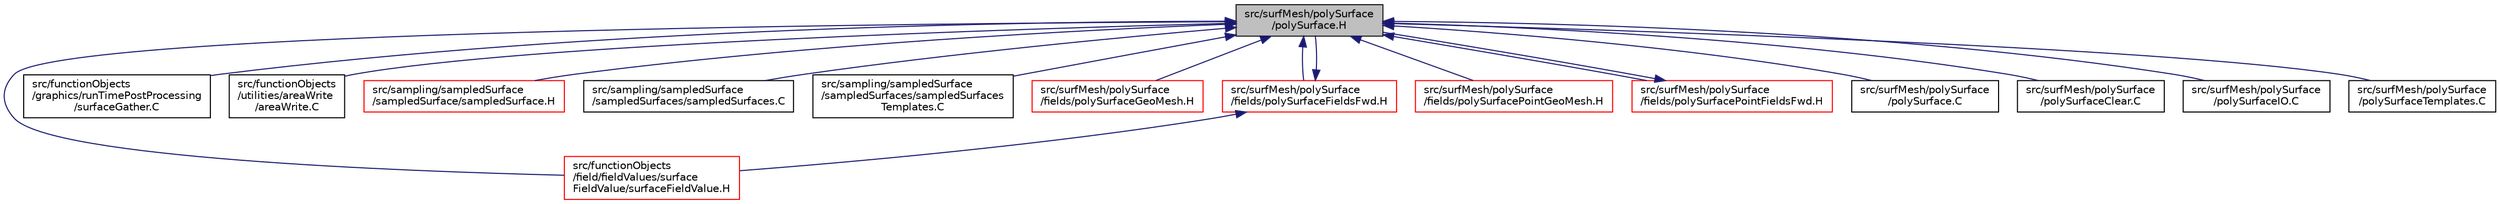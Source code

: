 digraph "src/surfMesh/polySurface/polySurface.H"
{
  bgcolor="transparent";
  edge [fontname="Helvetica",fontsize="10",labelfontname="Helvetica",labelfontsize="10"];
  node [fontname="Helvetica",fontsize="10",shape=record];
  Node1 [label="src/surfMesh/polySurface\l/polySurface.H",height=0.2,width=0.4,color="black", fillcolor="grey75", style="filled" fontcolor="black"];
  Node1 -> Node2 [dir="back",color="midnightblue",fontsize="10",style="solid",fontname="Helvetica"];
  Node2 [label="src/functionObjects\l/field/fieldValues/surface\lFieldValue/surfaceFieldValue.H",height=0.2,width=0.4,color="red",URL="$surfaceFieldValue_8H.html"];
  Node1 -> Node3 [dir="back",color="midnightblue",fontsize="10",style="solid",fontname="Helvetica"];
  Node3 [label="src/functionObjects\l/graphics/runTimePostProcessing\l/surfaceGather.C",height=0.2,width=0.4,color="black",URL="$surfaceGather_8C.html"];
  Node1 -> Node4 [dir="back",color="midnightblue",fontsize="10",style="solid",fontname="Helvetica"];
  Node4 [label="src/functionObjects\l/utilities/areaWrite\l/areaWrite.C",height=0.2,width=0.4,color="black",URL="$areaWrite_8C.html"];
  Node1 -> Node5 [dir="back",color="midnightblue",fontsize="10",style="solid",fontname="Helvetica"];
  Node5 [label="src/sampling/sampledSurface\l/sampledSurface/sampledSurface.H",height=0.2,width=0.4,color="red",URL="$sampledSurface_8H.html"];
  Node1 -> Node6 [dir="back",color="midnightblue",fontsize="10",style="solid",fontname="Helvetica"];
  Node6 [label="src/sampling/sampledSurface\l/sampledSurfaces/sampledSurfaces.C",height=0.2,width=0.4,color="black",URL="$sampledSurfaces_8C.html"];
  Node1 -> Node7 [dir="back",color="midnightblue",fontsize="10",style="solid",fontname="Helvetica"];
  Node7 [label="src/sampling/sampledSurface\l/sampledSurfaces/sampledSurfaces\lTemplates.C",height=0.2,width=0.4,color="black",URL="$sampledSurfacesTemplates_8C.html"];
  Node1 -> Node8 [dir="back",color="midnightblue",fontsize="10",style="solid",fontname="Helvetica"];
  Node8 [label="src/surfMesh/polySurface\l/fields/polySurfaceGeoMesh.H",height=0.2,width=0.4,color="red",URL="$polySurfaceGeoMesh_8H.html"];
  Node1 -> Node9 [dir="back",color="midnightblue",fontsize="10",style="solid",fontname="Helvetica"];
  Node9 [label="src/surfMesh/polySurface\l/fields/polySurfaceFieldsFwd.H",height=0.2,width=0.4,color="red",URL="$polySurfaceFieldsFwd_8H.html"];
  Node9 -> Node2 [dir="back",color="midnightblue",fontsize="10",style="solid",fontname="Helvetica"];
  Node9 -> Node1 [dir="back",color="midnightblue",fontsize="10",style="solid",fontname="Helvetica"];
  Node1 -> Node10 [dir="back",color="midnightblue",fontsize="10",style="solid",fontname="Helvetica"];
  Node10 [label="src/surfMesh/polySurface\l/fields/polySurfacePointGeoMesh.H",height=0.2,width=0.4,color="red",URL="$polySurfacePointGeoMesh_8H.html"];
  Node1 -> Node11 [dir="back",color="midnightblue",fontsize="10",style="solid",fontname="Helvetica"];
  Node11 [label="src/surfMesh/polySurface\l/fields/polySurfacePointFieldsFwd.H",height=0.2,width=0.4,color="red",URL="$polySurfacePointFieldsFwd_8H.html"];
  Node11 -> Node1 [dir="back",color="midnightblue",fontsize="10",style="solid",fontname="Helvetica"];
  Node1 -> Node12 [dir="back",color="midnightblue",fontsize="10",style="solid",fontname="Helvetica"];
  Node12 [label="src/surfMesh/polySurface\l/polySurface.C",height=0.2,width=0.4,color="black",URL="$polySurface_8C.html"];
  Node1 -> Node13 [dir="back",color="midnightblue",fontsize="10",style="solid",fontname="Helvetica"];
  Node13 [label="src/surfMesh/polySurface\l/polySurfaceClear.C",height=0.2,width=0.4,color="black",URL="$polySurfaceClear_8C.html"];
  Node1 -> Node14 [dir="back",color="midnightblue",fontsize="10",style="solid",fontname="Helvetica"];
  Node14 [label="src/surfMesh/polySurface\l/polySurfaceIO.C",height=0.2,width=0.4,color="black",URL="$polySurfaceIO_8C.html"];
  Node1 -> Node15 [dir="back",color="midnightblue",fontsize="10",style="solid",fontname="Helvetica"];
  Node15 [label="src/surfMesh/polySurface\l/polySurfaceTemplates.C",height=0.2,width=0.4,color="black",URL="$polySurfaceTemplates_8C.html"];
}
